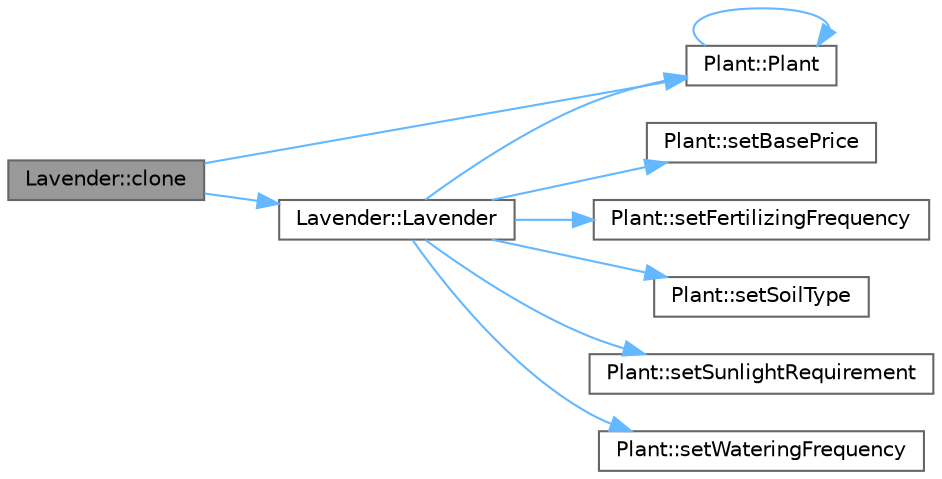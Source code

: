 digraph "Lavender::clone"
{
 // INTERACTIVE_SVG=YES
 // LATEX_PDF_SIZE
  bgcolor="transparent";
  edge [fontname=Helvetica,fontsize=10,labelfontname=Helvetica,labelfontsize=10];
  node [fontname=Helvetica,fontsize=10,shape=box,height=0.2,width=0.4];
  rankdir="LR";
  Node1 [id="Node000001",label="Lavender::clone",height=0.2,width=0.4,color="gray40", fillcolor="grey60", style="filled", fontcolor="black",tooltip="Clone method for Prototype pattern."];
  Node1 -> Node2 [id="edge1_Node000001_Node000002",color="steelblue1",style="solid",tooltip=" "];
  Node2 [id="Node000002",label="Lavender::Lavender",height=0.2,width=0.4,color="grey40", fillcolor="white", style="filled",URL="$class_lavender.html#a9659cf180ade86cd09b833a44544f76a",tooltip="Default constructor."];
  Node2 -> Node3 [id="edge2_Node000002_Node000003",color="steelblue1",style="solid",tooltip=" "];
  Node3 [id="Node000003",label="Plant::Plant",height=0.2,width=0.4,color="grey40", fillcolor="white", style="filled",URL="$class_plant.html#a0555b5ed34bc84fb6734d5bfd7723634",tooltip="Protected constructor for derived classes."];
  Node3 -> Node3 [id="edge3_Node000003_Node000003",color="steelblue1",style="solid",tooltip=" "];
  Node2 -> Node4 [id="edge4_Node000002_Node000004",color="steelblue1",style="solid",tooltip=" "];
  Node4 [id="Node000004",label="Plant::setBasePrice",height=0.2,width=0.4,color="grey40", fillcolor="white", style="filled",URL="$class_plant.html#a6bb3c3f21ee02bd567c681a1c83790cf",tooltip=" "];
  Node2 -> Node5 [id="edge5_Node000002_Node000005",color="steelblue1",style="solid",tooltip=" "];
  Node5 [id="Node000005",label="Plant::setFertilizingFrequency",height=0.2,width=0.4,color="grey40", fillcolor="white", style="filled",URL="$class_plant.html#a90153249d119635f7fdaf6c36501feac",tooltip=" "];
  Node2 -> Node6 [id="edge6_Node000002_Node000006",color="steelblue1",style="solid",tooltip=" "];
  Node6 [id="Node000006",label="Plant::setSoilType",height=0.2,width=0.4,color="grey40", fillcolor="white", style="filled",URL="$class_plant.html#ad737d24b65acfc35acbd5dcf46ea1894",tooltip=" "];
  Node2 -> Node7 [id="edge7_Node000002_Node000007",color="steelblue1",style="solid",tooltip=" "];
  Node7 [id="Node000007",label="Plant::setSunlightRequirement",height=0.2,width=0.4,color="grey40", fillcolor="white", style="filled",URL="$class_plant.html#a60f0d276cc3a75298e4e3fd31d84e14e",tooltip=" "];
  Node2 -> Node8 [id="edge8_Node000002_Node000008",color="steelblue1",style="solid",tooltip=" "];
  Node8 [id="Node000008",label="Plant::setWateringFrequency",height=0.2,width=0.4,color="grey40", fillcolor="white", style="filled",URL="$class_plant.html#a611a3a3582fbf9d23727239fc399d11c",tooltip=" "];
  Node1 -> Node3 [id="edge9_Node000001_Node000003",color="steelblue1",style="solid",tooltip=" "];
}
